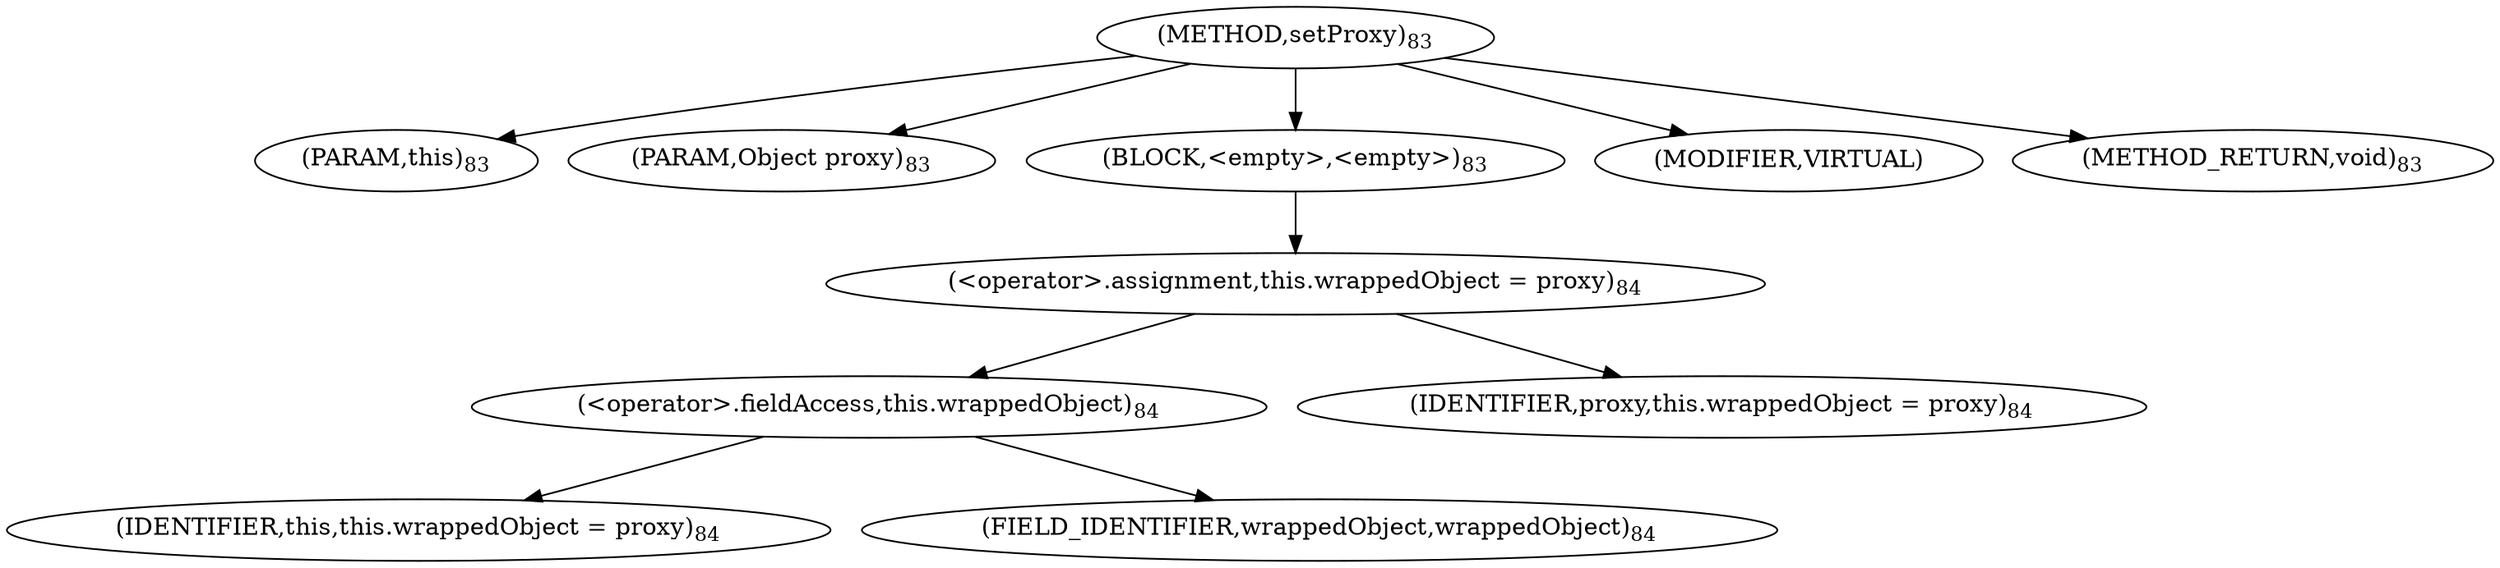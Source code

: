 digraph "setProxy" {  
"71" [label = <(METHOD,setProxy)<SUB>83</SUB>> ]
"72" [label = <(PARAM,this)<SUB>83</SUB>> ]
"73" [label = <(PARAM,Object proxy)<SUB>83</SUB>> ]
"74" [label = <(BLOCK,&lt;empty&gt;,&lt;empty&gt;)<SUB>83</SUB>> ]
"75" [label = <(&lt;operator&gt;.assignment,this.wrappedObject = proxy)<SUB>84</SUB>> ]
"76" [label = <(&lt;operator&gt;.fieldAccess,this.wrappedObject)<SUB>84</SUB>> ]
"77" [label = <(IDENTIFIER,this,this.wrappedObject = proxy)<SUB>84</SUB>> ]
"78" [label = <(FIELD_IDENTIFIER,wrappedObject,wrappedObject)<SUB>84</SUB>> ]
"79" [label = <(IDENTIFIER,proxy,this.wrappedObject = proxy)<SUB>84</SUB>> ]
"80" [label = <(MODIFIER,VIRTUAL)> ]
"81" [label = <(METHOD_RETURN,void)<SUB>83</SUB>> ]
  "71" -> "72" 
  "71" -> "73" 
  "71" -> "74" 
  "71" -> "80" 
  "71" -> "81" 
  "74" -> "75" 
  "75" -> "76" 
  "75" -> "79" 
  "76" -> "77" 
  "76" -> "78" 
}
